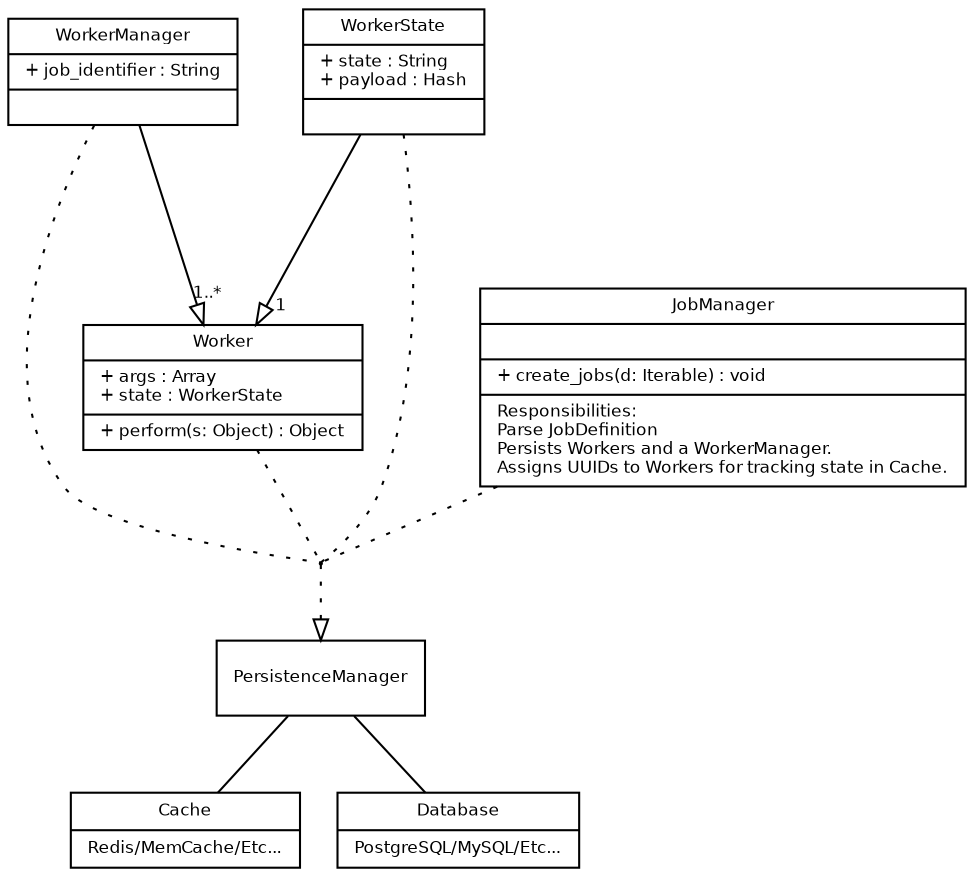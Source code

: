 digraph G {
  fontname = "Bitstream Vera Sans"
    fontsize = 8

    node [
    fontname = "Bitstream Vera Sans"
      fontsize = 8
      shape = "record"
    ]

    edge [
    fontname = "Bitstream Vera Sans"
      fontsize = 8
    ]

    PersistenceManager [
    label = "{PersistenceManager}"
    ]

    Cache [
    label = "{Cache|Redis/MemCache/Etc...}"
    ]

    Database [
    label = "{Database|PostgreSQL/MySQL/Etc...}"
    ]

    WorkerManager [
    label = "{WorkerManager|+ job_identifier : String\l|}"
    ]

    Worker [
    label = "{Worker|+ args : Array\l+ state : WorkerState\l|+ perform(s: Object) : Object\l}"
    ]

    WorkerState [
    label = "{WorkerState|+ state : String\l+ payload : Hash|}"
    ]

    edge [
    arrowhead = "none"
    ]

    PersistenceManager -> Cache
    PersistenceManager -> Database

    PersistenceLayer [
    shape = circle;
  width = .01;
  height = .01;
  label = "";
    ]

      edge [
      style = "dotted"
      ]

      {WorkerManager Worker, WorkerState, JobManager} -> PersistenceLayer

    edge [
      arrowhead = "onormal"
        style = "dotted"
    ]

    PersistenceLayer -> PersistenceManager

    edge [
    arrowhead = "onormal"
      style = "solid"
      headlabel = "1..*"
      minlen = "2"
      labeldistance = "1.5"
    ]

    WorkerManager -> Worker

    edge [
    headlabel = "1"
    ]

    WorkerState -> Worker

    JobManager [
    label = "{JobManager||+ create_jobs(d: Iterable) : void\l|Responsibilities:\lParse JobDefinition\lPersists Workers and a WorkerManager.\lAssigns UUIDs to Workers for tracking state in Cache.\l}"
    ]

}

